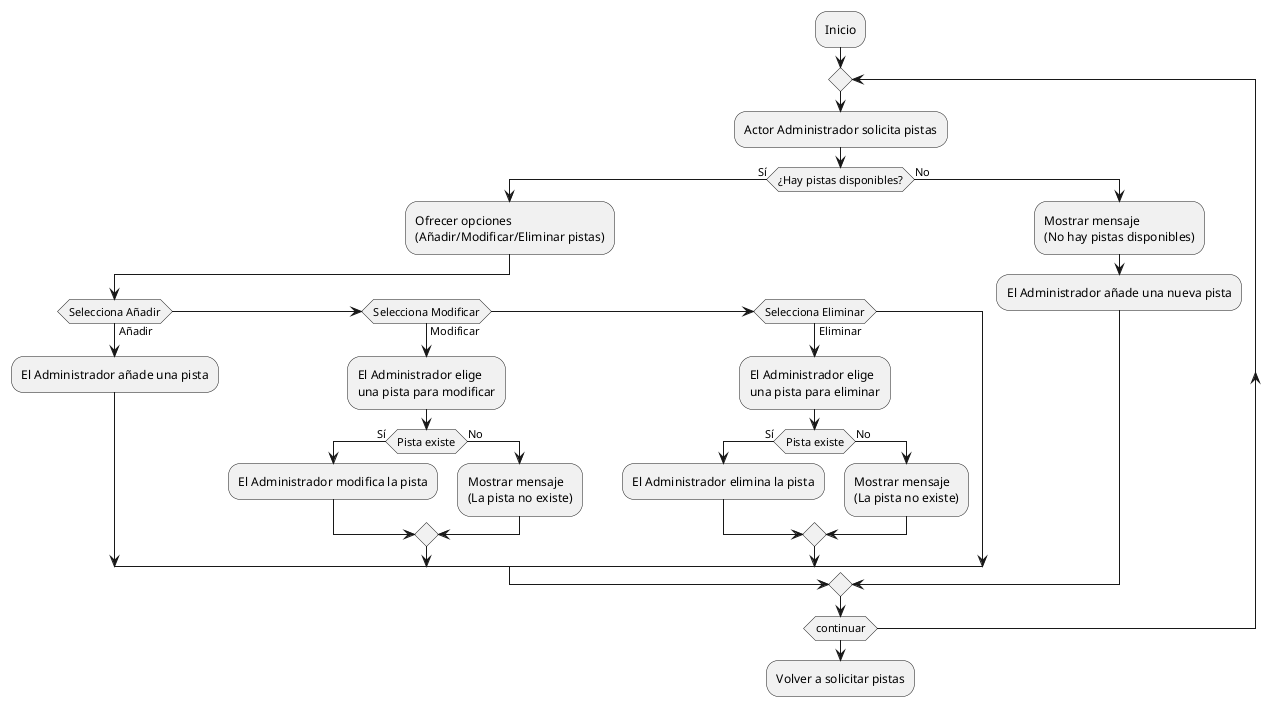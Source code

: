 @startuml
:Inicio;

repeat

:Actor Administrador solicita pistas;

  if (¿Hay pistas disponibles?) then (Sí)
    :Ofrecer opciones\n(Añadir/Modificar/Eliminar pistas);

    if (Selecciona Añadir) then (Añadir)
      :El Administrador añade una pista;

    else if (Selecciona Modificar) then (Modificar)
      :El Administrador elige\nuna pista para modificar;

      if (Pista existe) then (Sí)
        :El Administrador modifica la pista;

      else (No)
        :Mostrar mensaje\n(La pista no existe);
      endif

    else if (Selecciona Eliminar) then (Eliminar)
      :El Administrador elige\nuna pista para eliminar;

      if (Pista existe) then (Sí)
        :El Administrador elimina la pista;

      else (No)
        :Mostrar mensaje\n(La pista no existe);
      endif
    endif

  else (No)
    :Mostrar mensaje\n(No hay pistas disponibles);
    :El Administrador añade una nueva pista;
  endif
  
repeat while (continuar)

:Volver a solicitar pistas;
@enduml
